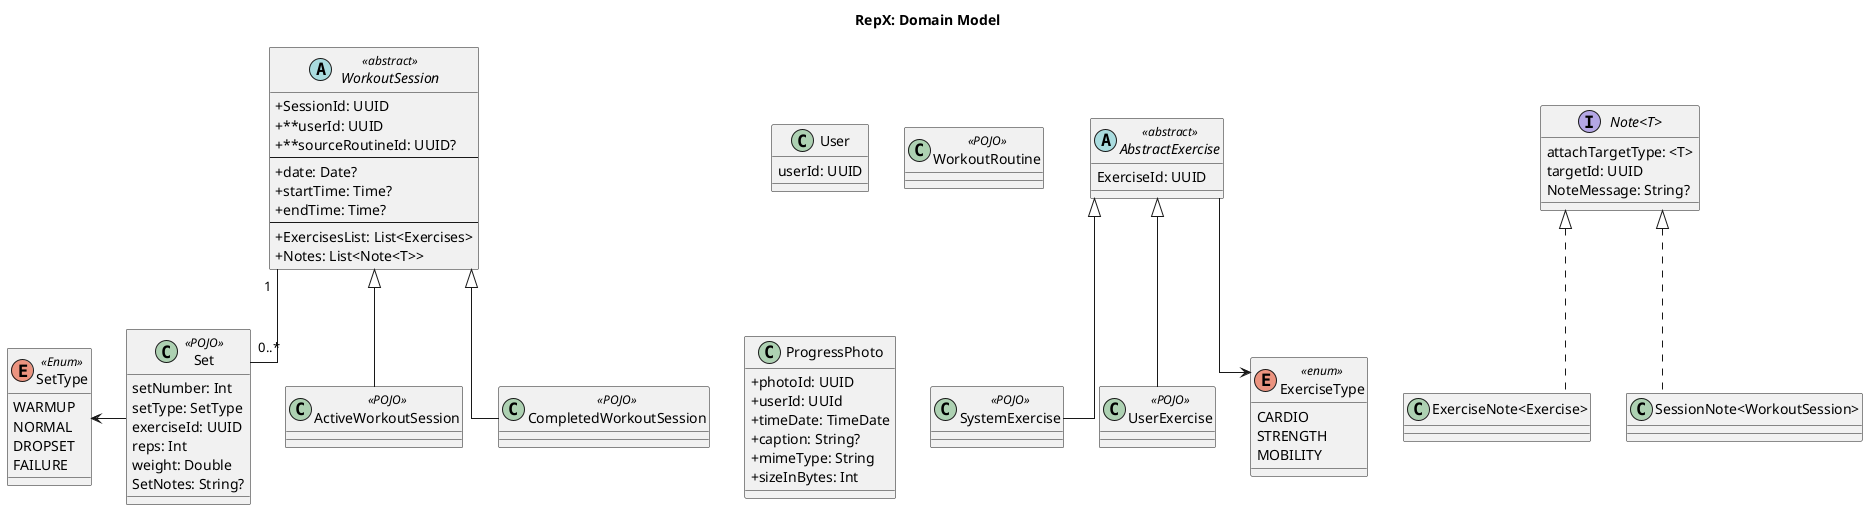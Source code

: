 @startuml
		title RepX: Domain Model

		skinparam linetype ortho
		skinparam classAttributeIconSize 0
		skinparam DiagonalCorner 10
		skinparam RoundCorner 3
		skinparam groupInheritance 3
		top to bottom direction

		!startsub SETS
				class Set <<POJO>> {
						setNumber: Int
						setType: SetType
						exerciseId: UUID
						reps: Int
						weight: Double
						SetNotes: String?
				}

				enum SetType <<Enum>> {
						WARMUP
						NORMAL
						DROPSET
						FAILURE
				}
		!endsub

		!startsub Exercise
					abstract class AbstractExercise <<abstract>> {
					ExerciseId: UUID
				}

				class SystemExercise <<POJO>> {}
				class UserExercise <<POJO>> {}

				enum ExerciseType <<enum>> {
						CARDIO
						STRENGTH
						MOBILITY
				}
		!endsub

		!startsub note
				interface "Note<T>" {
						attachTargetType: <T>
						targetId: UUID
						NoteMessage: String?
				}

				class "ExerciseNote<Exercise>" implements "Note<T>" {}
				class "SessionNote<WorkoutSession>" implements "Note<T>" {}
		!endsub

		class User {
				userId: UUID
		}

		class WorkoutRoutine <<POJO>> {}

		class ProgressPhoto {
				+ photoId: UUID
				+ userId: UUId
				+ timeDate: TimeDate
				+ caption: String?
				+ mimeType: String
				+ sizeInBytes: Int
		}

		abstract class WorkoutSession <<abstract>> {
				+SessionId: UUID
				+**userId: UUID
				+**sourceRoutineId: UUID?
				--
				+date: Date?
				+startTime: Time?
				+endTime: Time?
				--
				+ExercisesList: List<Exercises>
				+Notes: List<Note<T>>
		}

		class ActiveWorkoutSession <<POJO>> {}
		class CompletedWorkoutSession <<POJO>> {}

		AbstractExercise <|-- SystemExercise
		AbstractExercise <|-- UserExercise
		WorkoutSession <|-- ActiveWorkoutSession
		WorkoutSession <|-- CompletedWorkoutSession

		WorkoutSession "1" -- "0..*" Set
		AbstractExercise --> ExerciseType
		Set --l-> SetType
@enduml